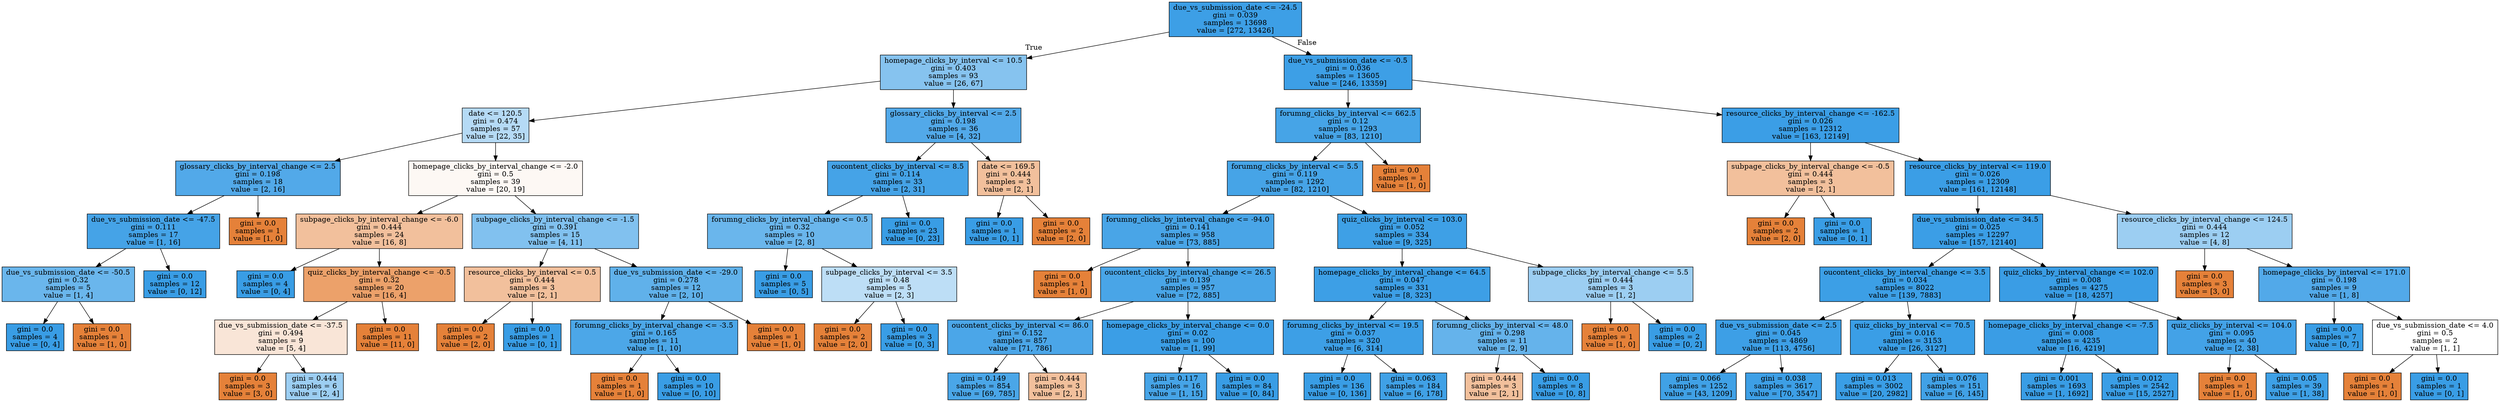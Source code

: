 digraph Tree {
node [shape=box, style="filled", color="black"] ;
0 [label="due_vs_submission_date <= -24.5\ngini = 0.039\nsamples = 13698\nvalue = [272, 13426]", fillcolor="#399de5fa"] ;
1 [label="homepage_clicks_by_interval <= 10.5\ngini = 0.403\nsamples = 93\nvalue = [26, 67]", fillcolor="#399de59c"] ;
0 -> 1 [labeldistance=2.5, labelangle=45, headlabel="True"] ;
2 [label="date <= 120.5\ngini = 0.474\nsamples = 57\nvalue = [22, 35]", fillcolor="#399de55f"] ;
1 -> 2 ;
3 [label="glossary_clicks_by_interval_change <= 2.5\ngini = 0.198\nsamples = 18\nvalue = [2, 16]", fillcolor="#399de5df"] ;
2 -> 3 ;
4 [label="due_vs_submission_date <= -47.5\ngini = 0.111\nsamples = 17\nvalue = [1, 16]", fillcolor="#399de5ef"] ;
3 -> 4 ;
5 [label="due_vs_submission_date <= -50.5\ngini = 0.32\nsamples = 5\nvalue = [1, 4]", fillcolor="#399de5bf"] ;
4 -> 5 ;
6 [label="gini = 0.0\nsamples = 4\nvalue = [0, 4]", fillcolor="#399de5ff"] ;
5 -> 6 ;
7 [label="gini = 0.0\nsamples = 1\nvalue = [1, 0]", fillcolor="#e58139ff"] ;
5 -> 7 ;
8 [label="gini = 0.0\nsamples = 12\nvalue = [0, 12]", fillcolor="#399de5ff"] ;
4 -> 8 ;
9 [label="gini = 0.0\nsamples = 1\nvalue = [1, 0]", fillcolor="#e58139ff"] ;
3 -> 9 ;
10 [label="homepage_clicks_by_interval_change <= -2.0\ngini = 0.5\nsamples = 39\nvalue = [20, 19]", fillcolor="#e581390d"] ;
2 -> 10 ;
11 [label="subpage_clicks_by_interval_change <= -6.0\ngini = 0.444\nsamples = 24\nvalue = [16, 8]", fillcolor="#e581397f"] ;
10 -> 11 ;
12 [label="gini = 0.0\nsamples = 4\nvalue = [0, 4]", fillcolor="#399de5ff"] ;
11 -> 12 ;
13 [label="quiz_clicks_by_interval_change <= -0.5\ngini = 0.32\nsamples = 20\nvalue = [16, 4]", fillcolor="#e58139bf"] ;
11 -> 13 ;
14 [label="due_vs_submission_date <= -37.5\ngini = 0.494\nsamples = 9\nvalue = [5, 4]", fillcolor="#e5813933"] ;
13 -> 14 ;
15 [label="gini = 0.0\nsamples = 3\nvalue = [3, 0]", fillcolor="#e58139ff"] ;
14 -> 15 ;
16 [label="gini = 0.444\nsamples = 6\nvalue = [2, 4]", fillcolor="#399de57f"] ;
14 -> 16 ;
17 [label="gini = 0.0\nsamples = 11\nvalue = [11, 0]", fillcolor="#e58139ff"] ;
13 -> 17 ;
18 [label="subpage_clicks_by_interval_change <= -1.5\ngini = 0.391\nsamples = 15\nvalue = [4, 11]", fillcolor="#399de5a2"] ;
10 -> 18 ;
19 [label="resource_clicks_by_interval <= 0.5\ngini = 0.444\nsamples = 3\nvalue = [2, 1]", fillcolor="#e581397f"] ;
18 -> 19 ;
20 [label="gini = 0.0\nsamples = 2\nvalue = [2, 0]", fillcolor="#e58139ff"] ;
19 -> 20 ;
21 [label="gini = 0.0\nsamples = 1\nvalue = [0, 1]", fillcolor="#399de5ff"] ;
19 -> 21 ;
22 [label="due_vs_submission_date <= -29.0\ngini = 0.278\nsamples = 12\nvalue = [2, 10]", fillcolor="#399de5cc"] ;
18 -> 22 ;
23 [label="forumng_clicks_by_interval_change <= -3.5\ngini = 0.165\nsamples = 11\nvalue = [1, 10]", fillcolor="#399de5e6"] ;
22 -> 23 ;
24 [label="gini = 0.0\nsamples = 1\nvalue = [1, 0]", fillcolor="#e58139ff"] ;
23 -> 24 ;
25 [label="gini = 0.0\nsamples = 10\nvalue = [0, 10]", fillcolor="#399de5ff"] ;
23 -> 25 ;
26 [label="gini = 0.0\nsamples = 1\nvalue = [1, 0]", fillcolor="#e58139ff"] ;
22 -> 26 ;
27 [label="glossary_clicks_by_interval <= 2.5\ngini = 0.198\nsamples = 36\nvalue = [4, 32]", fillcolor="#399de5df"] ;
1 -> 27 ;
28 [label="oucontent_clicks_by_interval <= 8.5\ngini = 0.114\nsamples = 33\nvalue = [2, 31]", fillcolor="#399de5ef"] ;
27 -> 28 ;
29 [label="forumng_clicks_by_interval_change <= 0.5\ngini = 0.32\nsamples = 10\nvalue = [2, 8]", fillcolor="#399de5bf"] ;
28 -> 29 ;
30 [label="gini = 0.0\nsamples = 5\nvalue = [0, 5]", fillcolor="#399de5ff"] ;
29 -> 30 ;
31 [label="subpage_clicks_by_interval <= 3.5\ngini = 0.48\nsamples = 5\nvalue = [2, 3]", fillcolor="#399de555"] ;
29 -> 31 ;
32 [label="gini = 0.0\nsamples = 2\nvalue = [2, 0]", fillcolor="#e58139ff"] ;
31 -> 32 ;
33 [label="gini = 0.0\nsamples = 3\nvalue = [0, 3]", fillcolor="#399de5ff"] ;
31 -> 33 ;
34 [label="gini = 0.0\nsamples = 23\nvalue = [0, 23]", fillcolor="#399de5ff"] ;
28 -> 34 ;
35 [label="date <= 169.5\ngini = 0.444\nsamples = 3\nvalue = [2, 1]", fillcolor="#e581397f"] ;
27 -> 35 ;
36 [label="gini = 0.0\nsamples = 1\nvalue = [0, 1]", fillcolor="#399de5ff"] ;
35 -> 36 ;
37 [label="gini = 0.0\nsamples = 2\nvalue = [2, 0]", fillcolor="#e58139ff"] ;
35 -> 37 ;
38 [label="due_vs_submission_date <= -0.5\ngini = 0.036\nsamples = 13605\nvalue = [246, 13359]", fillcolor="#399de5fa"] ;
0 -> 38 [labeldistance=2.5, labelangle=-45, headlabel="False"] ;
39 [label="forumng_clicks_by_interval <= 662.5\ngini = 0.12\nsamples = 1293\nvalue = [83, 1210]", fillcolor="#399de5ee"] ;
38 -> 39 ;
40 [label="forumng_clicks_by_interval <= 5.5\ngini = 0.119\nsamples = 1292\nvalue = [82, 1210]", fillcolor="#399de5ee"] ;
39 -> 40 ;
41 [label="forumng_clicks_by_interval_change <= -94.0\ngini = 0.141\nsamples = 958\nvalue = [73, 885]", fillcolor="#399de5ea"] ;
40 -> 41 ;
42 [label="gini = 0.0\nsamples = 1\nvalue = [1, 0]", fillcolor="#e58139ff"] ;
41 -> 42 ;
43 [label="oucontent_clicks_by_interval_change <= 26.5\ngini = 0.139\nsamples = 957\nvalue = [72, 885]", fillcolor="#399de5ea"] ;
41 -> 43 ;
44 [label="oucontent_clicks_by_interval <= 86.0\ngini = 0.152\nsamples = 857\nvalue = [71, 786]", fillcolor="#399de5e8"] ;
43 -> 44 ;
45 [label="gini = 0.149\nsamples = 854\nvalue = [69, 785]", fillcolor="#399de5e9"] ;
44 -> 45 ;
46 [label="gini = 0.444\nsamples = 3\nvalue = [2, 1]", fillcolor="#e581397f"] ;
44 -> 46 ;
47 [label="homepage_clicks_by_interval_change <= 0.0\ngini = 0.02\nsamples = 100\nvalue = [1, 99]", fillcolor="#399de5fc"] ;
43 -> 47 ;
48 [label="gini = 0.117\nsamples = 16\nvalue = [1, 15]", fillcolor="#399de5ee"] ;
47 -> 48 ;
49 [label="gini = 0.0\nsamples = 84\nvalue = [0, 84]", fillcolor="#399de5ff"] ;
47 -> 49 ;
50 [label="quiz_clicks_by_interval <= 103.0\ngini = 0.052\nsamples = 334\nvalue = [9, 325]", fillcolor="#399de5f8"] ;
40 -> 50 ;
51 [label="homepage_clicks_by_interval_change <= 64.5\ngini = 0.047\nsamples = 331\nvalue = [8, 323]", fillcolor="#399de5f9"] ;
50 -> 51 ;
52 [label="forumng_clicks_by_interval <= 19.5\ngini = 0.037\nsamples = 320\nvalue = [6, 314]", fillcolor="#399de5fa"] ;
51 -> 52 ;
53 [label="gini = 0.0\nsamples = 136\nvalue = [0, 136]", fillcolor="#399de5ff"] ;
52 -> 53 ;
54 [label="gini = 0.063\nsamples = 184\nvalue = [6, 178]", fillcolor="#399de5f6"] ;
52 -> 54 ;
55 [label="forumng_clicks_by_interval <= 48.0\ngini = 0.298\nsamples = 11\nvalue = [2, 9]", fillcolor="#399de5c6"] ;
51 -> 55 ;
56 [label="gini = 0.444\nsamples = 3\nvalue = [2, 1]", fillcolor="#e581397f"] ;
55 -> 56 ;
57 [label="gini = 0.0\nsamples = 8\nvalue = [0, 8]", fillcolor="#399de5ff"] ;
55 -> 57 ;
58 [label="subpage_clicks_by_interval_change <= 5.5\ngini = 0.444\nsamples = 3\nvalue = [1, 2]", fillcolor="#399de57f"] ;
50 -> 58 ;
59 [label="gini = 0.0\nsamples = 1\nvalue = [1, 0]", fillcolor="#e58139ff"] ;
58 -> 59 ;
60 [label="gini = 0.0\nsamples = 2\nvalue = [0, 2]", fillcolor="#399de5ff"] ;
58 -> 60 ;
61 [label="gini = 0.0\nsamples = 1\nvalue = [1, 0]", fillcolor="#e58139ff"] ;
39 -> 61 ;
62 [label="resource_clicks_by_interval_change <= -162.5\ngini = 0.026\nsamples = 12312\nvalue = [163, 12149]", fillcolor="#399de5fc"] ;
38 -> 62 ;
63 [label="subpage_clicks_by_interval_change <= -0.5\ngini = 0.444\nsamples = 3\nvalue = [2, 1]", fillcolor="#e581397f"] ;
62 -> 63 ;
64 [label="gini = 0.0\nsamples = 2\nvalue = [2, 0]", fillcolor="#e58139ff"] ;
63 -> 64 ;
65 [label="gini = 0.0\nsamples = 1\nvalue = [0, 1]", fillcolor="#399de5ff"] ;
63 -> 65 ;
66 [label="resource_clicks_by_interval <= 119.0\ngini = 0.026\nsamples = 12309\nvalue = [161, 12148]", fillcolor="#399de5fc"] ;
62 -> 66 ;
67 [label="due_vs_submission_date <= 34.5\ngini = 0.025\nsamples = 12297\nvalue = [157, 12140]", fillcolor="#399de5fc"] ;
66 -> 67 ;
68 [label="oucontent_clicks_by_interval_change <= 3.5\ngini = 0.034\nsamples = 8022\nvalue = [139, 7883]", fillcolor="#399de5fb"] ;
67 -> 68 ;
69 [label="due_vs_submission_date <= 2.5\ngini = 0.045\nsamples = 4869\nvalue = [113, 4756]", fillcolor="#399de5f9"] ;
68 -> 69 ;
70 [label="gini = 0.066\nsamples = 1252\nvalue = [43, 1209]", fillcolor="#399de5f6"] ;
69 -> 70 ;
71 [label="gini = 0.038\nsamples = 3617\nvalue = [70, 3547]", fillcolor="#399de5fa"] ;
69 -> 71 ;
72 [label="quiz_clicks_by_interval <= 70.5\ngini = 0.016\nsamples = 3153\nvalue = [26, 3127]", fillcolor="#399de5fd"] ;
68 -> 72 ;
73 [label="gini = 0.013\nsamples = 3002\nvalue = [20, 2982]", fillcolor="#399de5fd"] ;
72 -> 73 ;
74 [label="gini = 0.076\nsamples = 151\nvalue = [6, 145]", fillcolor="#399de5f4"] ;
72 -> 74 ;
75 [label="quiz_clicks_by_interval_change <= 102.0\ngini = 0.008\nsamples = 4275\nvalue = [18, 4257]", fillcolor="#399de5fe"] ;
67 -> 75 ;
76 [label="homepage_clicks_by_interval_change <= -7.5\ngini = 0.008\nsamples = 4235\nvalue = [16, 4219]", fillcolor="#399de5fe"] ;
75 -> 76 ;
77 [label="gini = 0.001\nsamples = 1693\nvalue = [1, 1692]", fillcolor="#399de5ff"] ;
76 -> 77 ;
78 [label="gini = 0.012\nsamples = 2542\nvalue = [15, 2527]", fillcolor="#399de5fd"] ;
76 -> 78 ;
79 [label="quiz_clicks_by_interval <= 104.0\ngini = 0.095\nsamples = 40\nvalue = [2, 38]", fillcolor="#399de5f2"] ;
75 -> 79 ;
80 [label="gini = 0.0\nsamples = 1\nvalue = [1, 0]", fillcolor="#e58139ff"] ;
79 -> 80 ;
81 [label="gini = 0.05\nsamples = 39\nvalue = [1, 38]", fillcolor="#399de5f8"] ;
79 -> 81 ;
82 [label="resource_clicks_by_interval_change <= 124.5\ngini = 0.444\nsamples = 12\nvalue = [4, 8]", fillcolor="#399de57f"] ;
66 -> 82 ;
83 [label="gini = 0.0\nsamples = 3\nvalue = [3, 0]", fillcolor="#e58139ff"] ;
82 -> 83 ;
84 [label="homepage_clicks_by_interval <= 171.0\ngini = 0.198\nsamples = 9\nvalue = [1, 8]", fillcolor="#399de5df"] ;
82 -> 84 ;
85 [label="gini = 0.0\nsamples = 7\nvalue = [0, 7]", fillcolor="#399de5ff"] ;
84 -> 85 ;
86 [label="due_vs_submission_date <= 4.0\ngini = 0.5\nsamples = 2\nvalue = [1, 1]", fillcolor="#e5813900"] ;
84 -> 86 ;
87 [label="gini = 0.0\nsamples = 1\nvalue = [1, 0]", fillcolor="#e58139ff"] ;
86 -> 87 ;
88 [label="gini = 0.0\nsamples = 1\nvalue = [0, 1]", fillcolor="#399de5ff"] ;
86 -> 88 ;
}
